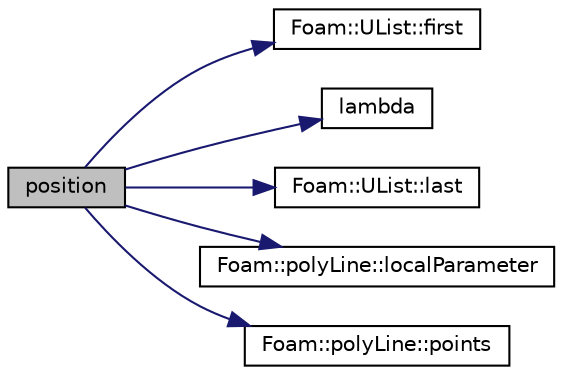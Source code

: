 digraph "position"
{
  bgcolor="transparent";
  edge [fontname="Helvetica",fontsize="10",labelfontname="Helvetica",labelfontsize="10"];
  node [fontname="Helvetica",fontsize="10",shape=record];
  rankdir="LR";
  Node1 [label="position",height=0.2,width=0.4,color="black", fillcolor="grey75", style="filled", fontcolor="black"];
  Node1 -> Node2 [color="midnightblue",fontsize="10",style="solid",fontname="Helvetica"];
  Node2 [label="Foam::UList::first",height=0.2,width=0.4,color="black",URL="$a02731.html#a1c9828bc3de9502754d944c95a2ce0d9",tooltip="Return the first element of the list. "];
  Node1 -> Node3 [color="midnightblue",fontsize="10",style="solid",fontname="Helvetica"];
  Node3 [label="lambda",height=0.2,width=0.4,color="black",URL="$a04459.html#ac90f959a4cd5bd0bc0d60e8c9fe14021"];
  Node1 -> Node4 [color="midnightblue",fontsize="10",style="solid",fontname="Helvetica"];
  Node4 [label="Foam::UList::last",height=0.2,width=0.4,color="black",URL="$a02731.html#aef07c02ea1c27bdb5906043b399e0ff0",tooltip="Return the last element of the list. "];
  Node1 -> Node5 [color="midnightblue",fontsize="10",style="solid",fontname="Helvetica"];
  Node5 [label="Foam::polyLine::localParameter",height=0.2,width=0.4,color="black",URL="$a01913.html#a54e1401547aa693d035f9c6625bdfda1",tooltip="Return the line segment and the local parameter [0..1]. "];
  Node1 -> Node6 [color="midnightblue",fontsize="10",style="solid",fontname="Helvetica"];
  Node6 [label="Foam::polyLine::points",height=0.2,width=0.4,color="black",URL="$a01913.html#a084ae534298576408f063a6b3b820959",tooltip="Return const-access to the control-points. "];
}
